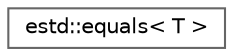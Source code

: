 digraph "Graphical Class Hierarchy"
{
 // LATEX_PDF_SIZE
  bgcolor="transparent";
  edge [fontname=Helvetica,fontsize=10,labelfontname=Helvetica,labelfontsize=10];
  node [fontname=Helvetica,fontsize=10,shape=box,height=0.2,width=0.4];
  rankdir="LR";
  Node0 [id="Node000000",label="estd::equals\< T \>",height=0.2,width=0.4,color="grey40", fillcolor="white", style="filled",URL="$d6/dd8/structestd_1_1equals.html",tooltip=" "];
}
